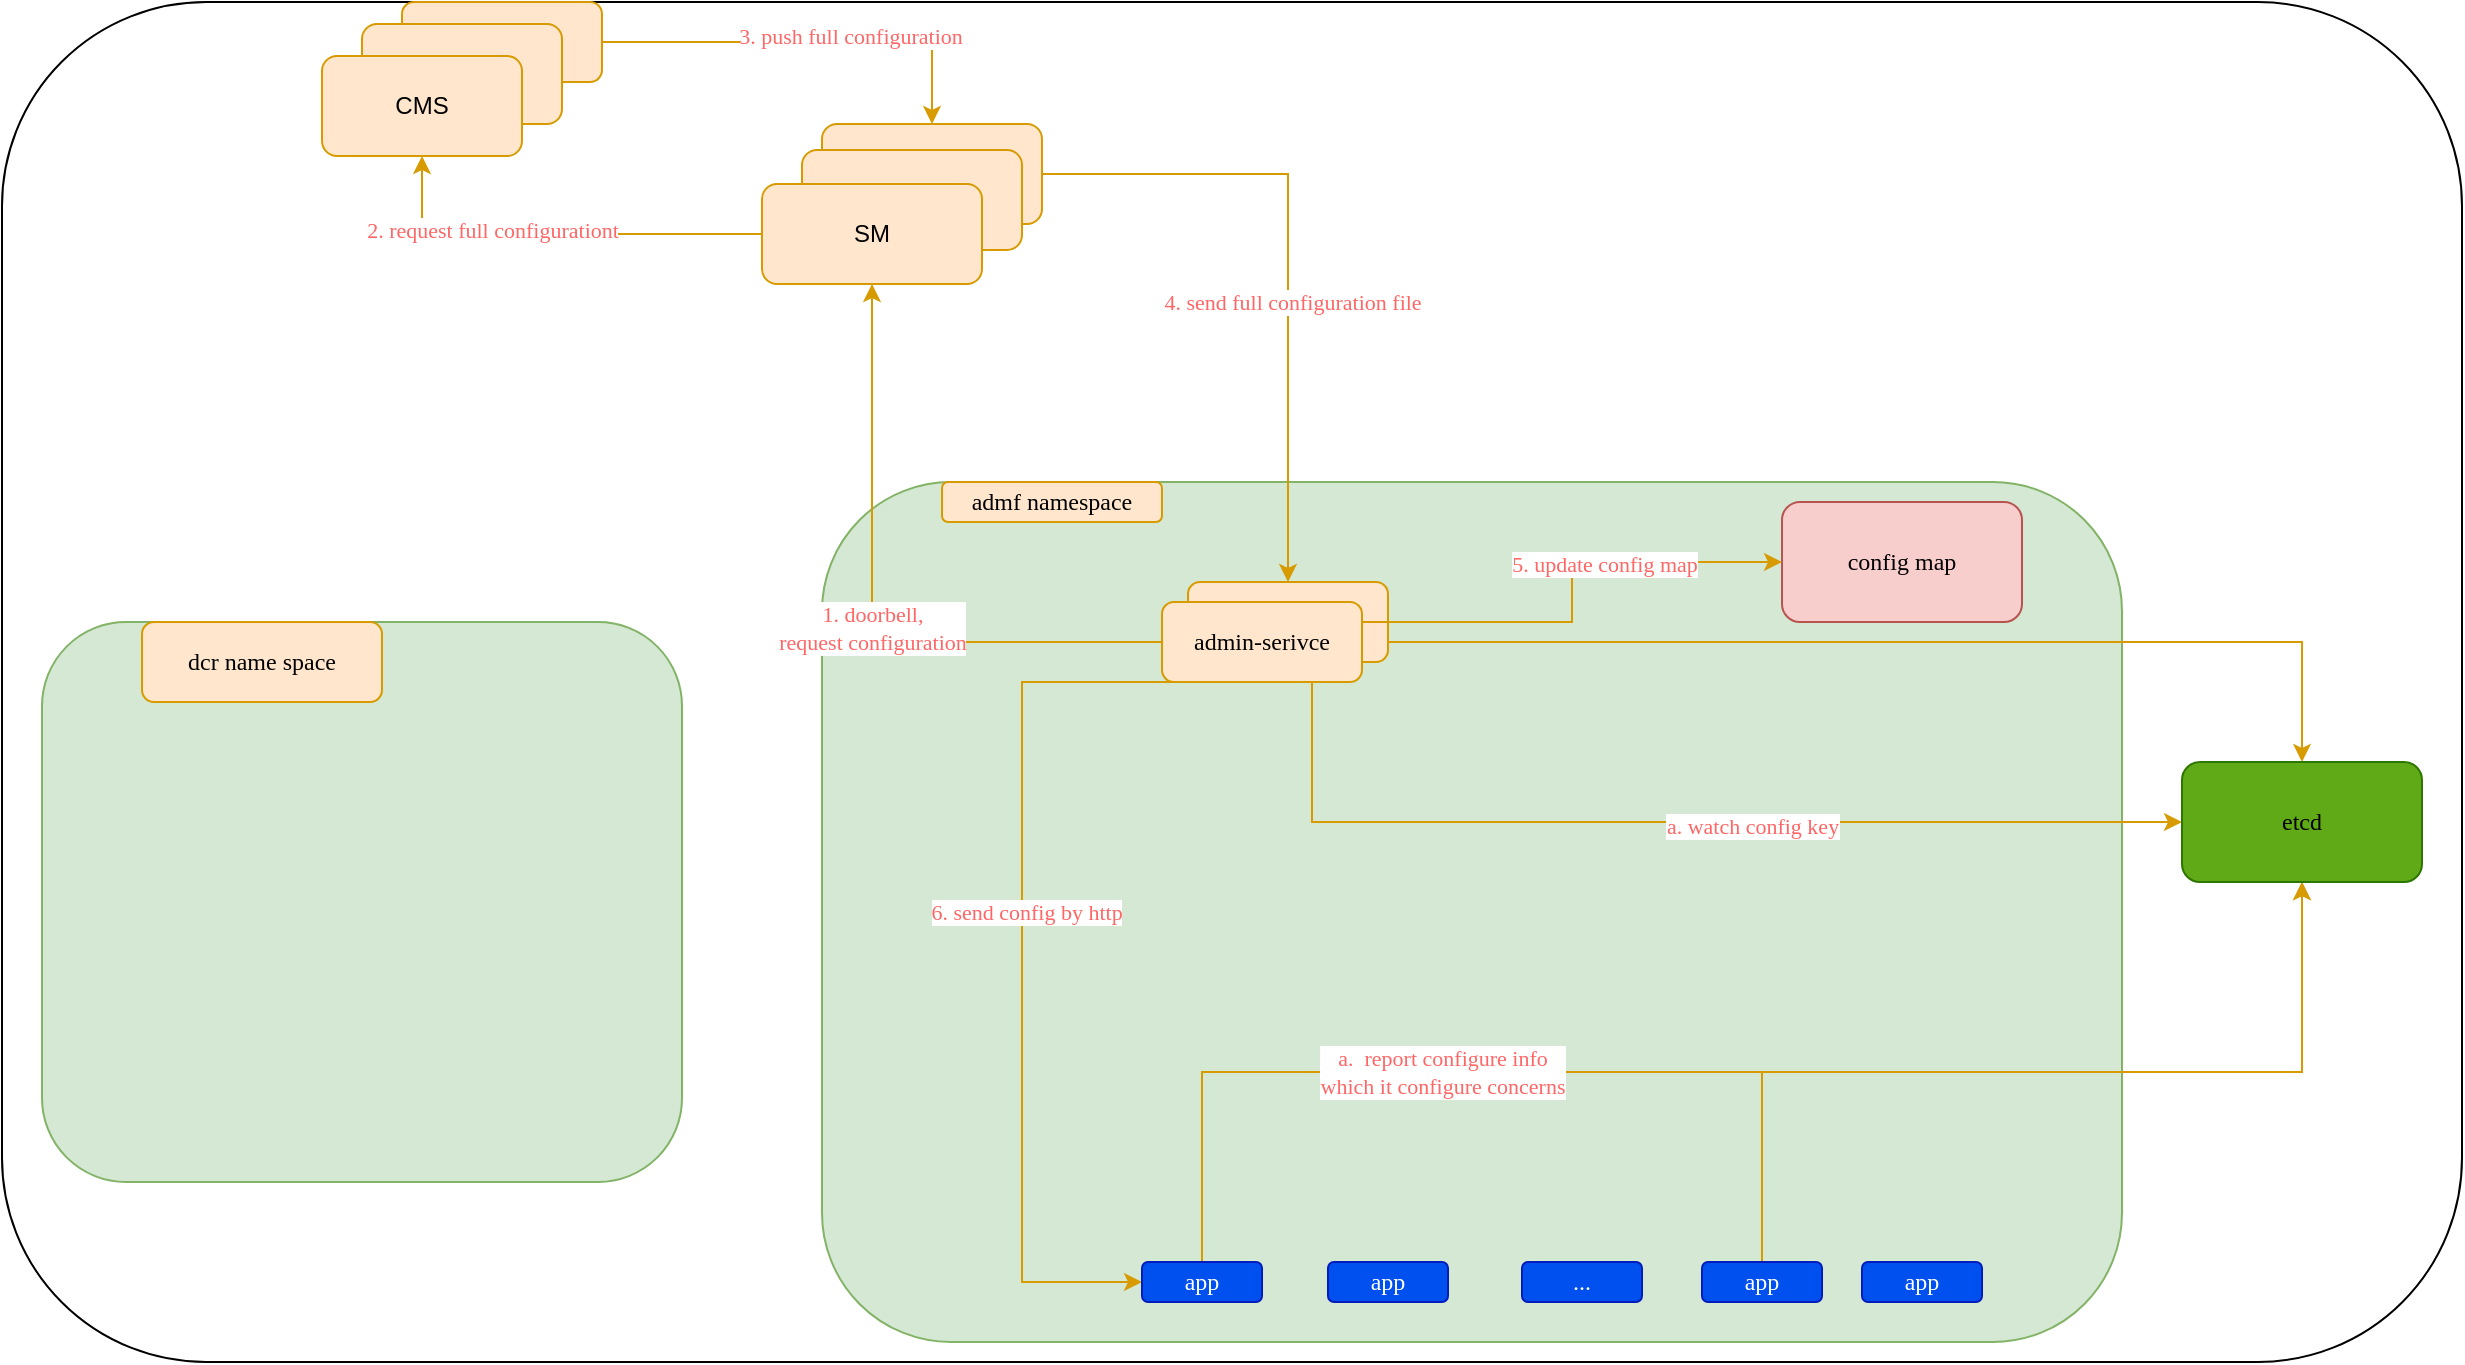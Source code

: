 <mxfile version="13.6.8" type="github">
  <diagram name="Page-1" id="c7558073-3199-34d8-9f00-42111426c3f3">
    <mxGraphModel dx="2248" dy="762" grid="1" gridSize="10" guides="1" tooltips="1" connect="1" arrows="1" fold="1" page="1" pageScale="1" pageWidth="826" pageHeight="1169" background="#ffffff" math="0" shadow="0">
      <root>
        <mxCell id="0" />
        <mxCell id="1" parent="0" />
        <mxCell id="HupRL2JJk7iXibLmgQH6-124" value="" style="rounded=1;whiteSpace=wrap;html=1;fontColor=#000000;" vertex="1" parent="1">
          <mxGeometry x="-280" y="40" width="1230" height="680" as="geometry" />
        </mxCell>
        <mxCell id="HupRL2JJk7iXibLmgQH6-99" value="SM" style="rounded=1;whiteSpace=wrap;html=1;fillColor=#ffe6cc;strokeColor=#d79b00;" vertex="1" parent="1">
          <mxGeometry x="130" y="101" width="110" height="50" as="geometry" />
        </mxCell>
        <mxCell id="HupRL2JJk7iXibLmgQH6-126" style="edgeStyle=orthogonalEdgeStyle;rounded=0;orthogonalLoop=1;jettySize=auto;html=1;exitX=1;exitY=0.5;exitDx=0;exitDy=0;fontColor=#000000;fillColor=#ffe6cc;strokeColor=#d79b00;" edge="1" parent="1" source="HupRL2JJk7iXibLmgQH6-100" target="HupRL2JJk7iXibLmgQH6-99">
          <mxGeometry relative="1" as="geometry" />
        </mxCell>
        <mxCell id="HupRL2JJk7iXibLmgQH6-128" value="&lt;font face=&quot;Lucida Console&quot; color=&quot;#ff6666&quot;&gt;3. push full configuration&lt;/font&gt;" style="edgeLabel;html=1;align=center;verticalAlign=middle;resizable=0;points=[];fontColor=#000000;" vertex="1" connectable="0" parent="HupRL2JJk7iXibLmgQH6-126">
          <mxGeometry x="0.204" y="3" relative="1" as="geometry">
            <mxPoint as="offset" />
          </mxGeometry>
        </mxCell>
        <mxCell id="HupRL2JJk7iXibLmgQH6-100" value="cms" style="rounded=1;whiteSpace=wrap;html=1;fillColor=#ffe6cc;strokeColor=#d79b00;" vertex="1" parent="1">
          <mxGeometry x="-80" y="40" width="100" height="40" as="geometry" />
        </mxCell>
        <mxCell id="HupRL2JJk7iXibLmgQH6-101" value="" style="rounded=1;whiteSpace=wrap;html=1;fillColor=#ffe6cc;strokeColor=#d79b00;" vertex="1" parent="1">
          <mxGeometry x="-100" y="51" width="100" height="50" as="geometry" />
        </mxCell>
        <mxCell id="HupRL2JJk7iXibLmgQH6-102" value="CMS" style="rounded=1;whiteSpace=wrap;html=1;fillColor=#ffe6cc;strokeColor=#d79b00;" vertex="1" parent="1">
          <mxGeometry x="-120" y="67" width="100" height="50" as="geometry" />
        </mxCell>
        <mxCell id="HupRL2JJk7iXibLmgQH6-103" value="" style="rounded=1;whiteSpace=wrap;html=1;fillColor=#d5e8d4;strokeColor=#82b366;" vertex="1" parent="1">
          <mxGeometry x="130" y="280" width="650" height="430" as="geometry" />
        </mxCell>
        <mxCell id="HupRL2JJk7iXibLmgQH6-104" value="" style="rounded=1;whiteSpace=wrap;html=1;fillColor=#d5e8d4;strokeColor=#82b366;" vertex="1" parent="1">
          <mxGeometry x="-260" y="350" width="320" height="280" as="geometry" />
        </mxCell>
        <mxCell id="HupRL2JJk7iXibLmgQH6-105" value="&lt;font face=&quot;Lucida Console&quot;&gt;dcr name space&lt;/font&gt;" style="rounded=1;whiteSpace=wrap;html=1;fillColor=#ffe6cc;strokeColor=#d79b00;" vertex="1" parent="1">
          <mxGeometry x="-210" y="350" width="120" height="40" as="geometry" />
        </mxCell>
        <mxCell id="HupRL2JJk7iXibLmgQH6-106" value="&lt;font face=&quot;Lucida Console&quot;&gt;admf namespace&lt;/font&gt;" style="rounded=1;whiteSpace=wrap;html=1;fillColor=#ffe6cc;strokeColor=#d79b00;" vertex="1" parent="1">
          <mxGeometry x="190" y="280" width="110" height="20" as="geometry" />
        </mxCell>
        <mxCell id="HupRL2JJk7iXibLmgQH6-137" style="edgeStyle=orthogonalEdgeStyle;rounded=0;orthogonalLoop=1;jettySize=auto;html=1;exitX=1;exitY=0.75;exitDx=0;exitDy=0;fontColor=#000000;fillColor=#ffe6cc;strokeColor=#d79b00;" edge="1" parent="1" source="HupRL2JJk7iXibLmgQH6-107" target="HupRL2JJk7iXibLmgQH6-121">
          <mxGeometry relative="1" as="geometry" />
        </mxCell>
        <mxCell id="HupRL2JJk7iXibLmgQH6-107" value="" style="rounded=1;whiteSpace=wrap;html=1;fillColor=#ffe6cc;strokeColor=#d79b00;" vertex="1" parent="1">
          <mxGeometry x="313" y="330" width="100" height="40" as="geometry" />
        </mxCell>
        <mxCell id="HupRL2JJk7iXibLmgQH6-122" style="edgeStyle=orthogonalEdgeStyle;rounded=0;orthogonalLoop=1;jettySize=auto;html=1;exitX=0;exitY=0.5;exitDx=0;exitDy=0;entryX=0.5;entryY=1;entryDx=0;entryDy=0;fontColor=#000000;fillColor=#ffe6cc;strokeColor=#d79b00;" edge="1" parent="1" source="HupRL2JJk7iXibLmgQH6-109" target="HupRL2JJk7iXibLmgQH6-111">
          <mxGeometry relative="1" as="geometry" />
        </mxCell>
        <mxCell id="HupRL2JJk7iXibLmgQH6-123" value="&lt;font face=&quot;Lucida Console&quot; color=&quot;#ff6666&quot;&gt;1. doorbell, &lt;br&gt;request configuration&lt;/font&gt;" style="edgeLabel;html=1;align=center;verticalAlign=middle;resizable=0;points=[];fontColor=#000000;" vertex="1" connectable="0" parent="HupRL2JJk7iXibLmgQH6-122">
          <mxGeometry x="-0.105" y="-7" relative="1" as="geometry">
            <mxPoint x="-7" y="-7" as="offset" />
          </mxGeometry>
        </mxCell>
        <mxCell id="HupRL2JJk7iXibLmgQH6-141" style="edgeStyle=orthogonalEdgeStyle;rounded=0;orthogonalLoop=1;jettySize=auto;html=1;exitX=0.25;exitY=1;exitDx=0;exitDy=0;entryX=0;entryY=0.5;entryDx=0;entryDy=0;fontColor=#000000;fillColor=#ffe6cc;strokeColor=#d79b00;" edge="1" parent="1" source="HupRL2JJk7iXibLmgQH6-109" target="HupRL2JJk7iXibLmgQH6-113">
          <mxGeometry relative="1" as="geometry">
            <Array as="points">
              <mxPoint x="230" y="380" />
              <mxPoint x="230" y="680" />
            </Array>
          </mxGeometry>
        </mxCell>
        <mxCell id="HupRL2JJk7iXibLmgQH6-142" value="&lt;font color=&quot;#ff6666&quot; face=&quot;Lucida Console&quot;&gt;6. send config by http&lt;/font&gt;" style="edgeLabel;html=1;align=center;verticalAlign=middle;resizable=0;points=[];fontColor=#000000;" vertex="1" connectable="0" parent="HupRL2JJk7iXibLmgQH6-141">
          <mxGeometry x="-0.077" y="2" relative="1" as="geometry">
            <mxPoint as="offset" />
          </mxGeometry>
        </mxCell>
        <mxCell id="HupRL2JJk7iXibLmgQH6-143" style="edgeStyle=orthogonalEdgeStyle;rounded=0;orthogonalLoop=1;jettySize=auto;html=1;exitX=0.75;exitY=1;exitDx=0;exitDy=0;entryX=0;entryY=0.5;entryDx=0;entryDy=0;fontColor=#000000;fillColor=#ffe6cc;strokeColor=#d79b00;" edge="1" parent="1" source="HupRL2JJk7iXibLmgQH6-109" target="HupRL2JJk7iXibLmgQH6-121">
          <mxGeometry relative="1" as="geometry" />
        </mxCell>
        <mxCell id="HupRL2JJk7iXibLmgQH6-144" value="&lt;span style=&quot;color: rgb(255 , 102 , 102) ; font-family: &amp;#34;lucida console&amp;#34;&quot;&gt;a. watch config key&lt;/span&gt;" style="edgeLabel;html=1;align=center;verticalAlign=middle;resizable=0;points=[];fontColor=#000000;" vertex="1" connectable="0" parent="HupRL2JJk7iXibLmgQH6-143">
          <mxGeometry x="0.148" y="-2" relative="1" as="geometry">
            <mxPoint as="offset" />
          </mxGeometry>
        </mxCell>
        <mxCell id="HupRL2JJk7iXibLmgQH6-109" value="&lt;font face=&quot;Lucida Console&quot;&gt;admin-serivce&lt;/font&gt;" style="rounded=1;whiteSpace=wrap;html=1;fillColor=#ffe6cc;strokeColor=#d79b00;" vertex="1" parent="1">
          <mxGeometry x="300" y="340" width="100" height="40" as="geometry" />
        </mxCell>
        <mxCell id="HupRL2JJk7iXibLmgQH6-110" value="SM" style="rounded=1;whiteSpace=wrap;html=1;fillColor=#ffe6cc;strokeColor=#d79b00;" vertex="1" parent="1">
          <mxGeometry x="120" y="114" width="110" height="50" as="geometry" />
        </mxCell>
        <mxCell id="HupRL2JJk7iXibLmgQH6-125" style="edgeStyle=orthogonalEdgeStyle;rounded=0;orthogonalLoop=1;jettySize=auto;html=1;exitX=0;exitY=0.5;exitDx=0;exitDy=0;fontColor=#000000;fillColor=#ffe6cc;strokeColor=#d79b00;" edge="1" parent="1" source="HupRL2JJk7iXibLmgQH6-111" target="HupRL2JJk7iXibLmgQH6-102">
          <mxGeometry relative="1" as="geometry" />
        </mxCell>
        <mxCell id="HupRL2JJk7iXibLmgQH6-127" value="&lt;font face=&quot;Lucida Console&quot; color=&quot;#ff6666&quot;&gt;2. request full configurationt&lt;/font&gt;" style="edgeLabel;html=1;align=center;verticalAlign=middle;resizable=0;points=[];fontColor=#000000;" vertex="1" connectable="0" parent="HupRL2JJk7iXibLmgQH6-125">
          <mxGeometry x="0.292" y="-2" relative="1" as="geometry">
            <mxPoint as="offset" />
          </mxGeometry>
        </mxCell>
        <mxCell id="HupRL2JJk7iXibLmgQH6-111" value="SM" style="rounded=1;whiteSpace=wrap;html=1;fillColor=#ffe6cc;strokeColor=#d79b00;" vertex="1" parent="1">
          <mxGeometry x="100" y="131" width="110" height="50" as="geometry" />
        </mxCell>
        <mxCell id="HupRL2JJk7iXibLmgQH6-112" value="&lt;font face=&quot;Lucida Console&quot;&gt;config map&lt;/font&gt;" style="rounded=1;whiteSpace=wrap;html=1;fillColor=#f8cecc;strokeColor=#b85450;" vertex="1" parent="1">
          <mxGeometry x="610" y="290" width="120" height="60" as="geometry" />
        </mxCell>
        <mxCell id="HupRL2JJk7iXibLmgQH6-131" style="edgeStyle=orthogonalEdgeStyle;rounded=0;orthogonalLoop=1;jettySize=auto;html=1;exitX=0.5;exitY=0;exitDx=0;exitDy=0;entryX=0.5;entryY=1;entryDx=0;entryDy=0;fontColor=#000000;fillColor=#ffe6cc;strokeColor=#d79b00;" edge="1" parent="1" source="HupRL2JJk7iXibLmgQH6-113" target="HupRL2JJk7iXibLmgQH6-121">
          <mxGeometry relative="1" as="geometry" />
        </mxCell>
        <mxCell id="HupRL2JJk7iXibLmgQH6-132" value="&lt;font face=&quot;Lucida Console&quot; color=&quot;#ff6666&quot;&gt;a.&amp;nbsp; report configure info &lt;br&gt;which it configure concerns&lt;/font&gt;" style="edgeLabel;html=1;align=center;verticalAlign=middle;resizable=0;points=[];fontColor=#000000;" vertex="1" connectable="0" parent="HupRL2JJk7iXibLmgQH6-131">
          <mxGeometry x="-0.515" y="-35" relative="1" as="geometry">
            <mxPoint x="35" y="-35" as="offset" />
          </mxGeometry>
        </mxCell>
        <mxCell id="HupRL2JJk7iXibLmgQH6-113" value="&lt;font face=&quot;Lucida Console&quot;&gt;app&lt;/font&gt;" style="rounded=1;whiteSpace=wrap;html=1;fillColor=#0050ef;strokeColor=#001DBC;fontColor=#ffffff;" vertex="1" parent="1">
          <mxGeometry x="290" y="670" width="60" height="20" as="geometry" />
        </mxCell>
        <mxCell id="HupRL2JJk7iXibLmgQH6-114" value="&lt;font face=&quot;Lucida Console&quot;&gt;app&lt;/font&gt;" style="rounded=1;whiteSpace=wrap;html=1;fillColor=#0050ef;strokeColor=#001DBC;fontColor=#ffffff;" vertex="1" parent="1">
          <mxGeometry x="383" y="670" width="60" height="20" as="geometry" />
        </mxCell>
        <mxCell id="HupRL2JJk7iXibLmgQH6-133" style="edgeStyle=orthogonalEdgeStyle;rounded=0;orthogonalLoop=1;jettySize=auto;html=1;exitX=0.5;exitY=0;exitDx=0;exitDy=0;entryX=0.5;entryY=1;entryDx=0;entryDy=0;fontColor=#000000;fillColor=#ffe6cc;strokeColor=#d79b00;" edge="1" parent="1" source="HupRL2JJk7iXibLmgQH6-115" target="HupRL2JJk7iXibLmgQH6-121">
          <mxGeometry relative="1" as="geometry" />
        </mxCell>
        <mxCell id="HupRL2JJk7iXibLmgQH6-115" value="&lt;font face=&quot;Lucida Console&quot;&gt;app&lt;/font&gt;" style="rounded=1;whiteSpace=wrap;html=1;fillColor=#0050ef;strokeColor=#001DBC;fontColor=#ffffff;" vertex="1" parent="1">
          <mxGeometry x="570" y="670" width="60" height="20" as="geometry" />
        </mxCell>
        <mxCell id="HupRL2JJk7iXibLmgQH6-116" value="&lt;font face=&quot;Lucida Console&quot;&gt;app&lt;/font&gt;" style="rounded=1;whiteSpace=wrap;html=1;fillColor=#0050ef;strokeColor=#001DBC;fontColor=#ffffff;" vertex="1" parent="1">
          <mxGeometry x="650" y="670" width="60" height="20" as="geometry" />
        </mxCell>
        <mxCell id="HupRL2JJk7iXibLmgQH6-118" value="&lt;font face=&quot;Lucida Console&quot;&gt;...&lt;/font&gt;" style="rounded=1;whiteSpace=wrap;html=1;fillColor=#0050ef;strokeColor=#001DBC;fontColor=#ffffff;" vertex="1" parent="1">
          <mxGeometry x="480" y="670" width="60" height="20" as="geometry" />
        </mxCell>
        <mxCell id="HupRL2JJk7iXibLmgQH6-121" value="&lt;font face=&quot;Lucida Console&quot;&gt;etcd&lt;/font&gt;" style="rounded=1;whiteSpace=wrap;html=1;fillColor=#60a917;strokeColor=#2D7600;" vertex="1" parent="1">
          <mxGeometry x="810" y="420" width="120" height="60" as="geometry" />
        </mxCell>
        <mxCell id="HupRL2JJk7iXibLmgQH6-129" style="edgeStyle=orthogonalEdgeStyle;rounded=0;orthogonalLoop=1;jettySize=auto;html=1;exitX=1;exitY=0.5;exitDx=0;exitDy=0;fontColor=#000000;fillColor=#ffe6cc;strokeColor=#d79b00;entryX=0.5;entryY=0;entryDx=0;entryDy=0;" edge="1" parent="1" source="HupRL2JJk7iXibLmgQH6-99" target="HupRL2JJk7iXibLmgQH6-107">
          <mxGeometry relative="1" as="geometry" />
        </mxCell>
        <mxCell id="HupRL2JJk7iXibLmgQH6-130" value="&lt;font face=&quot;Lucida Console&quot; color=&quot;#ff6666&quot;&gt;4. send full configuration file&lt;/font&gt;" style="edgeLabel;html=1;align=center;verticalAlign=middle;resizable=0;points=[];fontColor=#000000;" vertex="1" connectable="0" parent="HupRL2JJk7iXibLmgQH6-129">
          <mxGeometry x="-0.248" y="-64" relative="1" as="geometry">
            <mxPoint x="66" y="64" as="offset" />
          </mxGeometry>
        </mxCell>
        <mxCell id="HupRL2JJk7iXibLmgQH6-139" style="edgeStyle=orthogonalEdgeStyle;rounded=0;orthogonalLoop=1;jettySize=auto;html=1;exitX=1;exitY=0.25;exitDx=0;exitDy=0;entryX=0;entryY=0.5;entryDx=0;entryDy=0;fontColor=#000000;fillColor=#ffe6cc;strokeColor=#d79b00;" edge="1" parent="1" source="HupRL2JJk7iXibLmgQH6-109" target="HupRL2JJk7iXibLmgQH6-112">
          <mxGeometry relative="1" as="geometry">
            <Array as="points" />
          </mxGeometry>
        </mxCell>
        <mxCell id="HupRL2JJk7iXibLmgQH6-140" value="&lt;font color=&quot;#ff6666&quot; face=&quot;Lucida Console&quot;&gt;5. update config map&lt;/font&gt;" style="edgeLabel;html=1;align=center;verticalAlign=middle;resizable=0;points=[];fontColor=#000000;" vertex="1" connectable="0" parent="HupRL2JJk7iXibLmgQH6-139">
          <mxGeometry x="0.254" y="-1" relative="1" as="geometry">
            <mxPoint as="offset" />
          </mxGeometry>
        </mxCell>
      </root>
    </mxGraphModel>
  </diagram>
</mxfile>

